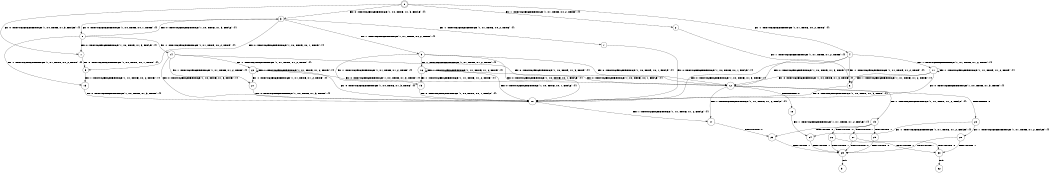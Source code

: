 digraph BCG {
size = "7, 10.5";
center = TRUE;
node [shape = circle];
0 [peripheries = 2];
0 -> 1 [label = "EX !0 !ATOMIC_EXCH_BRANCH (1, +0, TRUE, +1, 3, FALSE) !{}"];
0 -> 2 [label = "EX !1 !ATOMIC_EXCH_BRANCH (1, +1, TRUE, +0, 2, TRUE) !{}"];
0 -> 3 [label = "EX !0 !ATOMIC_EXCH_BRANCH (1, +0, TRUE, +1, 3, FALSE) !{}"];
0 -> 4 [label = "EX !1 !ATOMIC_EXCH_BRANCH (1, +1, TRUE, +0, 2, TRUE) !{}"];
1 -> 5 [label = "EX !0 !ATOMIC_EXCH_BRANCH (1, +0, TRUE, +0, 1, TRUE) !{}"];
2 -> 6 [label = "EX !1 !ATOMIC_EXCH_BRANCH (1, +1, TRUE, +1, 2, TRUE) !{}"];
3 -> 5 [label = "EX !0 !ATOMIC_EXCH_BRANCH (1, +0, TRUE, +0, 1, TRUE) !{}"];
3 -> 7 [label = "EX !1 !ATOMIC_EXCH_BRANCH (1, +1, TRUE, +0, 2, TRUE) !{}"];
3 -> 8 [label = "EX !0 !ATOMIC_EXCH_BRANCH (1, +0, TRUE, +0, 1, TRUE) !{}"];
3 -> 9 [label = "EX !1 !ATOMIC_EXCH_BRANCH (1, +1, TRUE, +0, 2, TRUE) !{}"];
4 -> 6 [label = "EX !1 !ATOMIC_EXCH_BRANCH (1, +1, TRUE, +1, 2, TRUE) !{}"];
4 -> 10 [label = "EX !0 !ATOMIC_EXCH_BRANCH (1, +0, TRUE, +1, 3, TRUE) !{}"];
4 -> 11 [label = "EX !1 !ATOMIC_EXCH_BRANCH (1, +1, TRUE, +1, 2, TRUE) !{}"];
4 -> 12 [label = "EX !0 !ATOMIC_EXCH_BRANCH (1, +0, TRUE, +1, 3, TRUE) !{}"];
5 -> 13 [label = "EX !1 !ATOMIC_EXCH_BRANCH (1, +1, TRUE, +0, 2, TRUE) !{}"];
6 -> 10 [label = "EX !0 !ATOMIC_EXCH_BRANCH (1, +0, TRUE, +1, 3, TRUE) !{}"];
7 -> 10 [label = "EX !0 !ATOMIC_EXCH_BRANCH (1, +0, TRUE, +0, 1, FALSE) !{}"];
8 -> 1 [label = "EX !0 !ATOMIC_EXCH_BRANCH (1, +0, TRUE, +1, 3, FALSE) !{}"];
8 -> 13 [label = "EX !1 !ATOMIC_EXCH_BRANCH (1, +1, TRUE, +0, 2, TRUE) !{}"];
8 -> 3 [label = "EX !0 !ATOMIC_EXCH_BRANCH (1, +0, TRUE, +1, 3, FALSE) !{}"];
8 -> 14 [label = "EX !1 !ATOMIC_EXCH_BRANCH (1, +1, TRUE, +0, 2, TRUE) !{}"];
9 -> 10 [label = "EX !0 !ATOMIC_EXCH_BRANCH (1, +0, TRUE, +0, 1, FALSE) !{}"];
9 -> 15 [label = "EX !1 !ATOMIC_EXCH_BRANCH (1, +1, TRUE, +1, 2, TRUE) !{}"];
9 -> 12 [label = "EX !0 !ATOMIC_EXCH_BRANCH (1, +0, TRUE, +0, 1, FALSE) !{}"];
9 -> 16 [label = "EX !1 !ATOMIC_EXCH_BRANCH (1, +1, TRUE, +1, 2, TRUE) !{}"];
10 -> 17 [label = "EX !1 !ATOMIC_EXCH_BRANCH (1, +1, TRUE, +1, 2, FALSE) !{}"];
11 -> 6 [label = "EX !1 !ATOMIC_EXCH_BRANCH (1, +1, TRUE, +1, 2, TRUE) !{}"];
11 -> 10 [label = "EX !0 !ATOMIC_EXCH_BRANCH (1, +0, TRUE, +1, 3, TRUE) !{}"];
11 -> 11 [label = "EX !1 !ATOMIC_EXCH_BRANCH (1, +1, TRUE, +1, 2, TRUE) !{}"];
11 -> 12 [label = "EX !0 !ATOMIC_EXCH_BRANCH (1, +0, TRUE, +1, 3, TRUE) !{}"];
12 -> 17 [label = "EX !1 !ATOMIC_EXCH_BRANCH (1, +1, TRUE, +1, 2, FALSE) !{}"];
12 -> 18 [label = "TERMINATE !0"];
12 -> 19 [label = "EX !1 !ATOMIC_EXCH_BRANCH (1, +1, TRUE, +1, 2, FALSE) !{}"];
12 -> 20 [label = "TERMINATE !0"];
13 -> 10 [label = "EX !0 !ATOMIC_EXCH_BRANCH (1, +0, TRUE, +1, 3, TRUE) !{}"];
14 -> 10 [label = "EX !0 !ATOMIC_EXCH_BRANCH (1, +0, TRUE, +1, 3, TRUE) !{}"];
14 -> 21 [label = "EX !1 !ATOMIC_EXCH_BRANCH (1, +1, TRUE, +1, 2, TRUE) !{}"];
14 -> 12 [label = "EX !0 !ATOMIC_EXCH_BRANCH (1, +0, TRUE, +1, 3, TRUE) !{}"];
14 -> 22 [label = "EX !1 !ATOMIC_EXCH_BRANCH (1, +1, TRUE, +1, 2, TRUE) !{}"];
15 -> 10 [label = "EX !0 !ATOMIC_EXCH_BRANCH (1, +0, TRUE, +0, 1, FALSE) !{}"];
16 -> 10 [label = "EX !0 !ATOMIC_EXCH_BRANCH (1, +0, TRUE, +0, 1, FALSE) !{}"];
16 -> 15 [label = "EX !1 !ATOMIC_EXCH_BRANCH (1, +1, TRUE, +1, 2, TRUE) !{}"];
16 -> 12 [label = "EX !0 !ATOMIC_EXCH_BRANCH (1, +0, TRUE, +0, 1, FALSE) !{}"];
16 -> 16 [label = "EX !1 !ATOMIC_EXCH_BRANCH (1, +1, TRUE, +1, 2, TRUE) !{}"];
17 -> 23 [label = "TERMINATE !0"];
18 -> 24 [label = "EX !1 !ATOMIC_EXCH_BRANCH (1, +1, TRUE, +1, 2, FALSE) !{}"];
19 -> 23 [label = "TERMINATE !0"];
19 -> 25 [label = "TERMINATE !1"];
19 -> 26 [label = "TERMINATE !0"];
19 -> 27 [label = "TERMINATE !1"];
20 -> 24 [label = "EX !1 !ATOMIC_EXCH_BRANCH (1, +1, TRUE, +1, 2, FALSE) !{}"];
20 -> 28 [label = "EX !1 !ATOMIC_EXCH_BRANCH (1, +1, TRUE, +1, 2, FALSE) !{}"];
21 -> 10 [label = "EX !0 !ATOMIC_EXCH_BRANCH (1, +0, TRUE, +1, 3, TRUE) !{}"];
22 -> 10 [label = "EX !0 !ATOMIC_EXCH_BRANCH (1, +0, TRUE, +1, 3, TRUE) !{}"];
22 -> 21 [label = "EX !1 !ATOMIC_EXCH_BRANCH (1, +1, TRUE, +1, 2, TRUE) !{}"];
22 -> 12 [label = "EX !0 !ATOMIC_EXCH_BRANCH (1, +0, TRUE, +1, 3, TRUE) !{}"];
22 -> 22 [label = "EX !1 !ATOMIC_EXCH_BRANCH (1, +1, TRUE, +1, 2, TRUE) !{}"];
23 -> 29 [label = "TERMINATE !1"];
24 -> 29 [label = "TERMINATE !1"];
25 -> 29 [label = "TERMINATE !0"];
26 -> 29 [label = "TERMINATE !1"];
26 -> 30 [label = "TERMINATE !1"];
27 -> 29 [label = "TERMINATE !0"];
27 -> 30 [label = "TERMINATE !0"];
28 -> 29 [label = "TERMINATE !1"];
28 -> 30 [label = "TERMINATE !1"];
29 -> 31 [label = "exit"];
30 -> 32 [label = "exit"];
}
